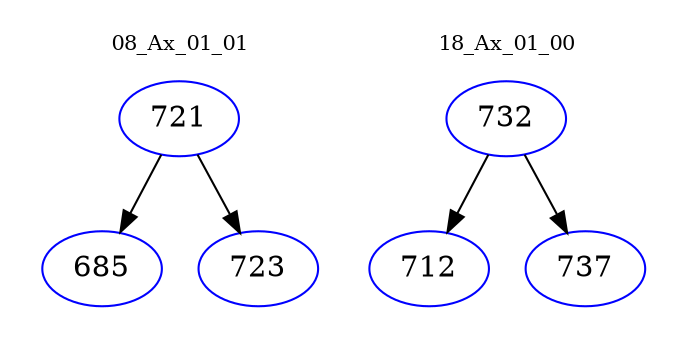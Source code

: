 digraph{
subgraph cluster_0 {
color = white
label = "08_Ax_01_01";
fontsize=10;
T0_721 [label="721", color="blue"]
T0_721 -> T0_685 [color="black"]
T0_685 [label="685", color="blue"]
T0_721 -> T0_723 [color="black"]
T0_723 [label="723", color="blue"]
}
subgraph cluster_1 {
color = white
label = "18_Ax_01_00";
fontsize=10;
T1_732 [label="732", color="blue"]
T1_732 -> T1_712 [color="black"]
T1_712 [label="712", color="blue"]
T1_732 -> T1_737 [color="black"]
T1_737 [label="737", color="blue"]
}
}
